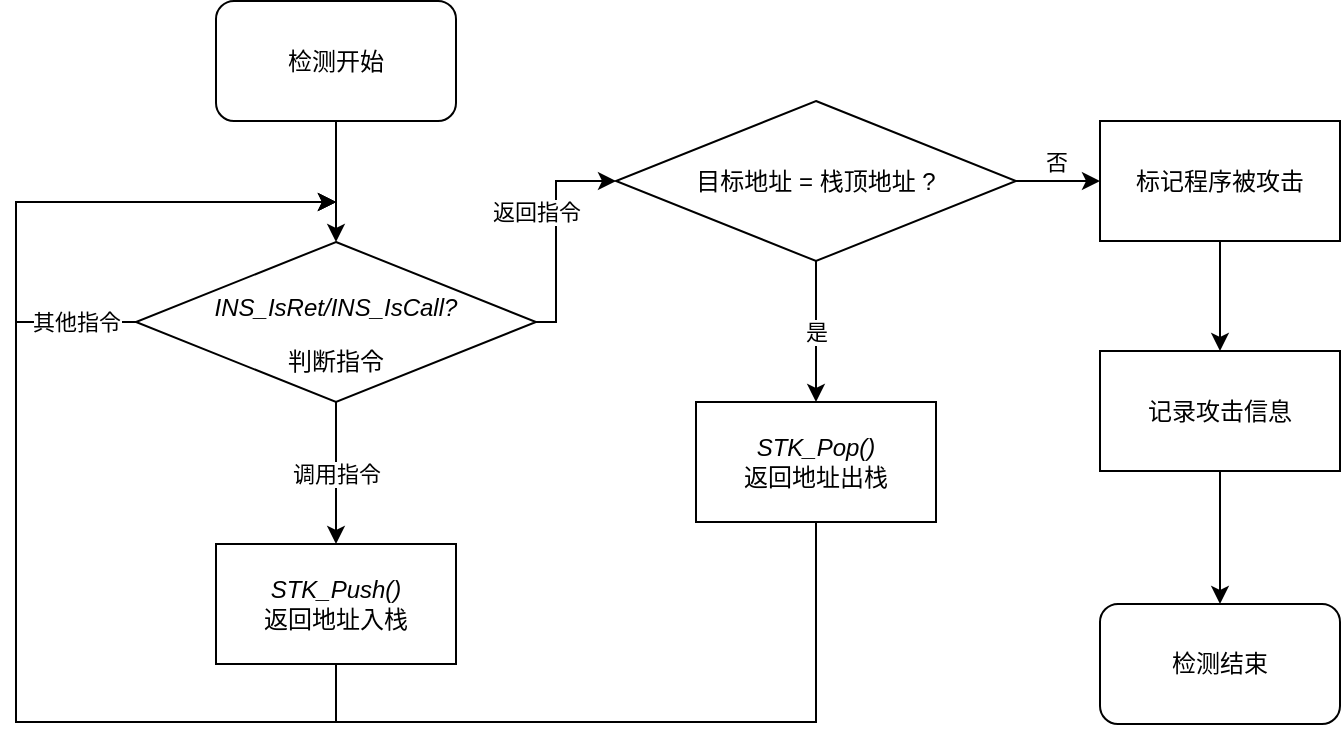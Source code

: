 <mxfile version="10.6.7" type="device"><diagram id="I3G7kEA3SUd09m9k9rh1" name="Page-1"><mxGraphModel dx="1324" dy="740" grid="1" gridSize="10" guides="1" tooltips="1" connect="1" arrows="1" fold="1" page="1" pageScale="1" pageWidth="850" pageHeight="1100" math="0" shadow="0"><root><mxCell id="0"/><mxCell id="1" parent="0"/><mxCell id="8LwgNLev6JubnL6FszjK-11" value="调用指令" style="edgeStyle=orthogonalEdgeStyle;rounded=0;orthogonalLoop=1;jettySize=auto;html=1;" parent="1" source="8LwgNLev6JubnL6FszjK-2" target="8LwgNLev6JubnL6FszjK-7" edge="1"><mxGeometry relative="1" as="geometry"><Array as="points"><mxPoint x="340" y="360"/><mxPoint x="340" y="360"/></Array></mxGeometry></mxCell><mxCell id="gS2ehWRh7WA9bIaN2GA--24" value="其他指令" style="edgeStyle=orthogonalEdgeStyle;rounded=0;orthogonalLoop=1;jettySize=auto;html=1;" edge="1" parent="1" source="8LwgNLev6JubnL6FszjK-2"><mxGeometry x="-0.786" relative="1" as="geometry"><mxPoint x="340" y="210" as="targetPoint"/><Array as="points"><mxPoint x="180" y="270"/><mxPoint x="180" y="210"/></Array><mxPoint as="offset"/></mxGeometry></mxCell><mxCell id="8LwgNLev6JubnL6FszjK-2" value="&lt;p&gt;&lt;i&gt;&lt;span&gt;INS_IsRet/&lt;/span&gt;&lt;/i&gt;&lt;i&gt;&lt;span&gt;&lt;i&gt;&lt;span&gt;INS_IsCall&lt;/span&gt;&lt;/i&gt;?&lt;br&gt;&lt;/span&gt;&lt;/i&gt;&lt;/p&gt;&lt;div&gt;判断指令&lt;br&gt;&lt;/div&gt;" style="rhombus;whiteSpace=wrap;html=1;" parent="1" vertex="1"><mxGeometry x="240" y="230" width="200" height="80" as="geometry"/></mxCell><mxCell id="8LwgNLev6JubnL6FszjK-3" value="检测开始" style="rounded=1;whiteSpace=wrap;html=1;" parent="1" vertex="1"><mxGeometry x="280" y="109.5" width="120" height="60" as="geometry"/></mxCell><mxCell id="gS2ehWRh7WA9bIaN2GA--28" value="" style="edgeStyle=orthogonalEdgeStyle;rounded=0;orthogonalLoop=1;jettySize=auto;html=1;" edge="1" parent="1" source="8LwgNLev6JubnL6FszjK-7"><mxGeometry relative="1" as="geometry"><mxPoint x="340" y="210" as="targetPoint"/><Array as="points"><mxPoint x="340" y="470"/><mxPoint x="180" y="470"/><mxPoint x="180" y="210"/></Array></mxGeometry></mxCell><mxCell id="8LwgNLev6JubnL6FszjK-7" value="&lt;div&gt;&lt;i&gt;STK_Push()&lt;/i&gt;&lt;/div&gt;返回地址入栈" style="rounded=0;whiteSpace=wrap;html=1;" parent="1" vertex="1"><mxGeometry x="280" y="381" width="120" height="60" as="geometry"/></mxCell><mxCell id="8LwgNLev6JubnL6FszjK-27" value="" style="edgeStyle=orthogonalEdgeStyle;rounded=0;orthogonalLoop=1;jettySize=auto;html=1;" parent="1" source="8LwgNLev6JubnL6FszjK-28" target="8LwgNLev6JubnL6FszjK-20" edge="1"><mxGeometry relative="1" as="geometry"/></mxCell><mxCell id="8LwgNLev6JubnL6FszjK-18" value="标记程序被攻击" style="rounded=0;whiteSpace=wrap;html=1;" parent="1" vertex="1"><mxGeometry x="722" y="169.5" width="120" height="60" as="geometry"/></mxCell><mxCell id="8LwgNLev6JubnL6FszjK-20" value="检测结束" style="rounded=1;whiteSpace=wrap;html=1;" parent="1" vertex="1"><mxGeometry x="722" y="411" width="120" height="60" as="geometry"/></mxCell><mxCell id="8LwgNLev6JubnL6FszjK-28" value="记录攻击信息" style="rounded=0;whiteSpace=wrap;html=1;" parent="1" vertex="1"><mxGeometry x="722" y="284.5" width="120" height="60" as="geometry"/></mxCell><mxCell id="8LwgNLev6JubnL6FszjK-29" value="" style="edgeStyle=orthogonalEdgeStyle;rounded=0;orthogonalLoop=1;jettySize=auto;html=1;" parent="1" source="8LwgNLev6JubnL6FszjK-18" target="8LwgNLev6JubnL6FszjK-28" edge="1"><mxGeometry relative="1" as="geometry"><mxPoint x="782" y="209.5" as="sourcePoint"/><mxPoint x="782" y="329.5" as="targetPoint"/></mxGeometry></mxCell><mxCell id="gS2ehWRh7WA9bIaN2GA--13" value="" style="edgeStyle=orthogonalEdgeStyle;rounded=0;orthogonalLoop=1;jettySize=auto;html=1;" edge="1" parent="1"><mxGeometry relative="1" as="geometry"><mxPoint x="340" y="190" as="sourcePoint"/><mxPoint x="340" y="230" as="targetPoint"/><Array as="points"><mxPoint x="340" y="170"/><mxPoint x="340" y="170"/></Array></mxGeometry></mxCell><mxCell id="gS2ehWRh7WA9bIaN2GA--18" value="返回指令" style="edgeStyle=orthogonalEdgeStyle;rounded=0;orthogonalLoop=1;jettySize=auto;html=1;entryX=0;entryY=0.5;entryDx=0;entryDy=0;" edge="1" parent="1" target="gS2ehWRh7WA9bIaN2GA--5"><mxGeometry x="0.176" y="10" relative="1" as="geometry"><mxPoint x="440" y="270" as="sourcePoint"/><mxPoint x="490" y="200" as="targetPoint"/><Array as="points"><mxPoint x="450" y="270"/></Array><mxPoint as="offset"/></mxGeometry></mxCell><mxCell id="gS2ehWRh7WA9bIaN2GA--30" value="" style="edgeStyle=orthogonalEdgeStyle;rounded=0;orthogonalLoop=1;jettySize=auto;html=1;exitX=0.5;exitY=1;exitDx=0;exitDy=0;" edge="1" parent="1" source="gS2ehWRh7WA9bIaN2GA--32"><mxGeometry x="-0.592" relative="1" as="geometry"><mxPoint x="580" y="390" as="sourcePoint"/><mxPoint x="340" y="210" as="targetPoint"/><Array as="points"><mxPoint x="580" y="470"/><mxPoint x="180" y="470"/><mxPoint x="180" y="210"/></Array><mxPoint as="offset"/></mxGeometry></mxCell><mxCell id="gS2ehWRh7WA9bIaN2GA--31" value="否" style="edgeStyle=orthogonalEdgeStyle;rounded=0;orthogonalLoop=1;jettySize=auto;html=1;entryX=0;entryY=0.5;entryDx=0;entryDy=0;exitX=1;exitY=0.5;exitDx=0;exitDy=0;" edge="1" parent="1" source="gS2ehWRh7WA9bIaN2GA--5" target="8LwgNLev6JubnL6FszjK-18"><mxGeometry x="-0.048" y="10" relative="1" as="geometry"><mxPoint x="690.75" y="200" as="sourcePoint"/><mxPoint as="offset"/></mxGeometry></mxCell><mxCell id="gS2ehWRh7WA9bIaN2GA--33" value="是" style="edgeStyle=orthogonalEdgeStyle;rounded=0;orthogonalLoop=1;jettySize=auto;html=1;" edge="1" parent="1" source="gS2ehWRh7WA9bIaN2GA--5" target="gS2ehWRh7WA9bIaN2GA--32"><mxGeometry relative="1" as="geometry"/></mxCell><mxCell id="gS2ehWRh7WA9bIaN2GA--5" value="目标地址 = 栈顶地址 ?" style="rhombus;whiteSpace=wrap;html=1;" vertex="1" parent="1"><mxGeometry x="480" y="159.5" width="200" height="80" as="geometry"/></mxCell><mxCell id="gS2ehWRh7WA9bIaN2GA--32" value="&lt;div&gt;&lt;i&gt;STK_Pop()&lt;/i&gt;&lt;/div&gt;返回地址出栈" style="rounded=0;whiteSpace=wrap;html=1;" vertex="1" parent="1"><mxGeometry x="520" y="310" width="120" height="60" as="geometry"/></mxCell></root></mxGraphModel></diagram></mxfile>